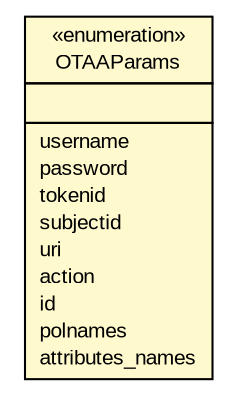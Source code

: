 #!/usr/local/bin/dot
#
# Class diagram 
# Generated by UmlGraph version 4.6 (http://www.spinellis.gr/sw/umlgraph)
#

digraph G {
	edge [fontname="arial",fontsize=10,labelfontname="arial",labelfontsize=10];
	node [fontname="arial",fontsize=10,shape=plaintext];
	// org.opentox.aa.OTAAParams
	c485 [label=<<table border="0" cellborder="1" cellspacing="0" cellpadding="2" port="p" bgcolor="lemonChiffon" href="./OTAAParams.html">
		<tr><td><table border="0" cellspacing="0" cellpadding="1">
			<tr><td> &laquo;enumeration&raquo; </td></tr>
			<tr><td> OTAAParams </td></tr>
		</table></td></tr>
		<tr><td><table border="0" cellspacing="0" cellpadding="1">
			<tr><td align="left">  </td></tr>
		</table></td></tr>
		<tr><td><table border="0" cellspacing="0" cellpadding="1">
			<tr><td align="left"> username </td></tr>
			<tr><td align="left"> password </td></tr>
			<tr><td align="left"> tokenid </td></tr>
			<tr><td align="left"> subjectid </td></tr>
			<tr><td align="left"> uri </td></tr>
			<tr><td align="left"> action </td></tr>
			<tr><td align="left"> id </td></tr>
			<tr><td align="left"> polnames </td></tr>
			<tr><td align="left"> attributes_names </td></tr>
		</table></td></tr>
		</table>>, fontname="arial", fontcolor="black", fontsize=10.0];
}

